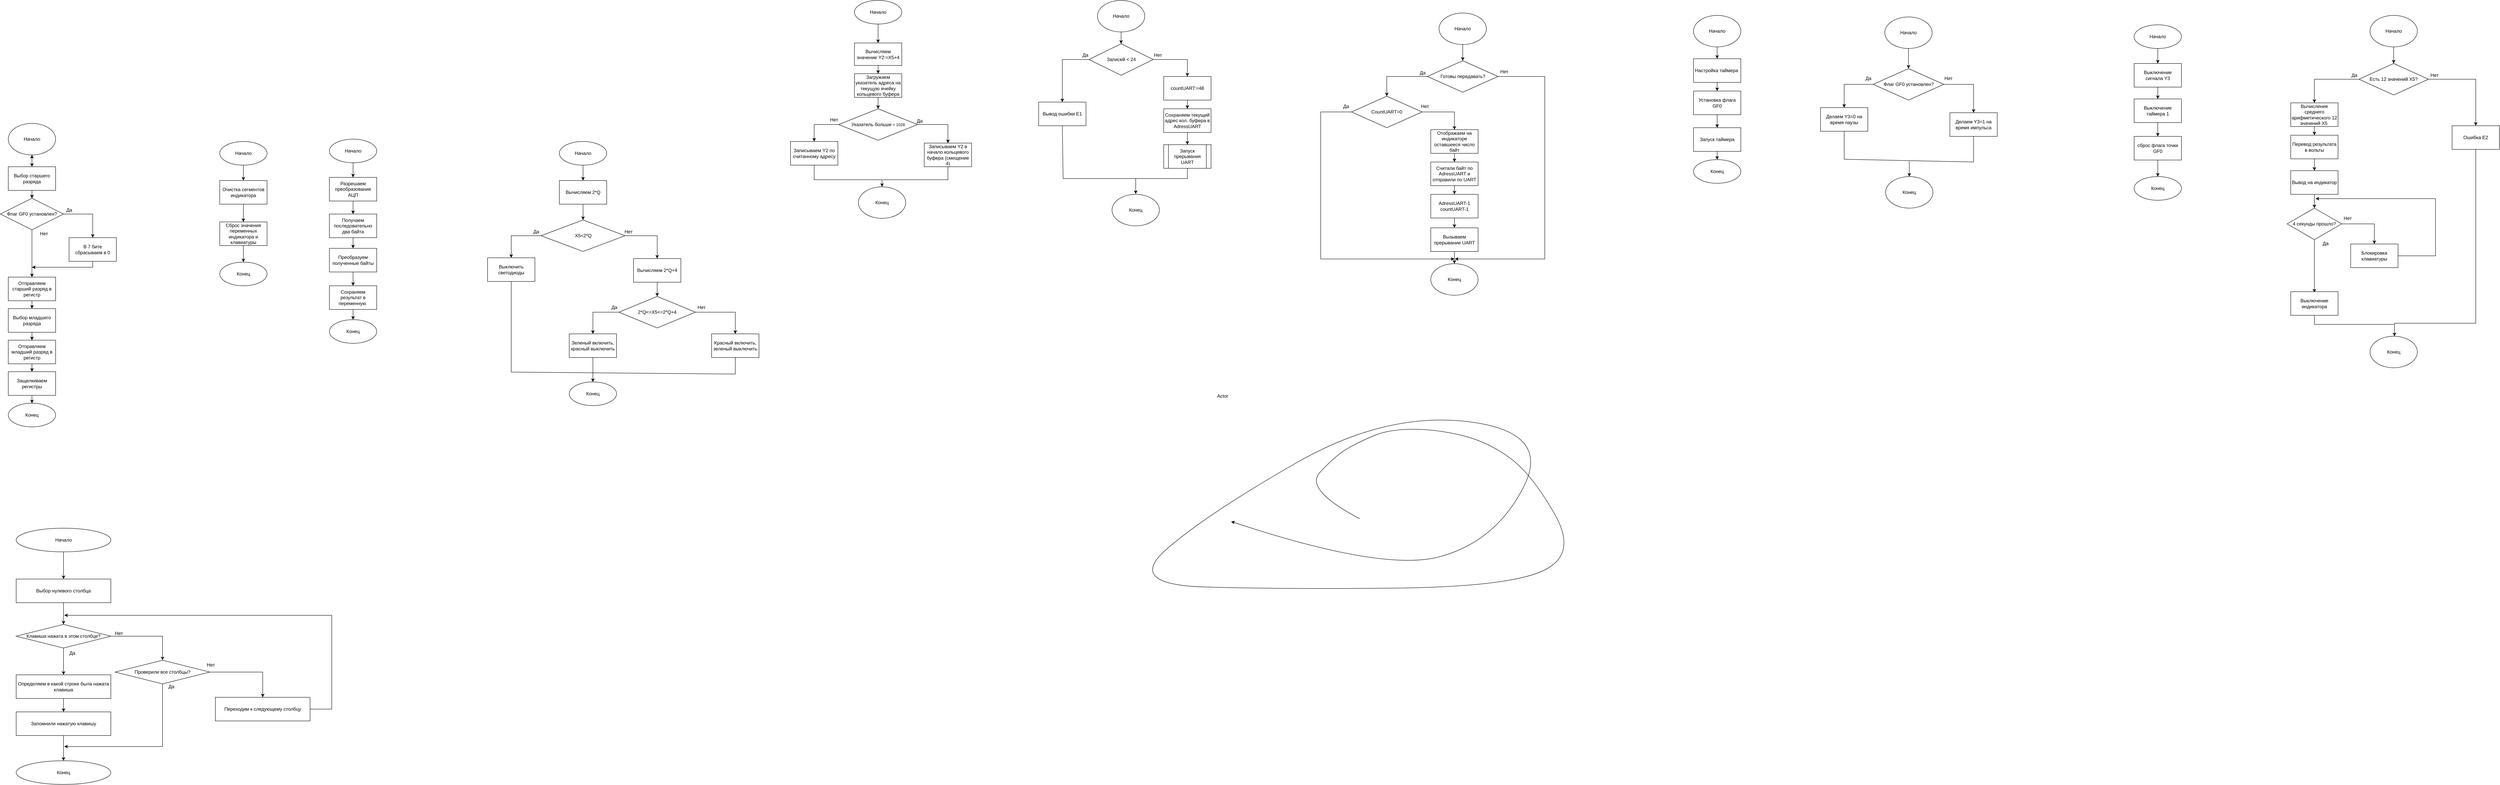 <mxfile version="15.8.8" type="github">
  <diagram id="BDikjY4Nm3Qo6hhndrGj" name="Page-1">
    <mxGraphModel dx="1673" dy="1334" grid="0" gridSize="10" guides="1" tooltips="1" connect="1" arrows="1" fold="1" page="0" pageScale="1" pageWidth="827" pageHeight="1169" math="0" shadow="0">
      <root>
        <mxCell id="0" />
        <mxCell id="1" parent="0" />
        <mxCell id="qXIKSA_yeadGHtbIyEvJ-3" value="" style="edgeStyle=orthogonalEdgeStyle;rounded=0;orthogonalLoop=1;jettySize=auto;html=1;" parent="1" source="qXIKSA_yeadGHtbIyEvJ-1" target="qXIKSA_yeadGHtbIyEvJ-2" edge="1">
          <mxGeometry relative="1" as="geometry" />
        </mxCell>
        <mxCell id="qXIKSA_yeadGHtbIyEvJ-1" value="Начало" style="ellipse;whiteSpace=wrap;html=1;" parent="1" vertex="1">
          <mxGeometry x="260" y="70" width="120" height="80" as="geometry" />
        </mxCell>
        <mxCell id="qXIKSA_yeadGHtbIyEvJ-5" value="" style="edgeStyle=orthogonalEdgeStyle;rounded=0;orthogonalLoop=1;jettySize=auto;html=1;" parent="1" source="qXIKSA_yeadGHtbIyEvJ-2" target="qXIKSA_yeadGHtbIyEvJ-4" edge="1">
          <mxGeometry relative="1" as="geometry" />
        </mxCell>
        <mxCell id="qXIKSA_yeadGHtbIyEvJ-21" value="" style="edgeStyle=orthogonalEdgeStyle;rounded=0;orthogonalLoop=1;jettySize=auto;html=1;" parent="1" source="qXIKSA_yeadGHtbIyEvJ-2" target="qXIKSA_yeadGHtbIyEvJ-1" edge="1">
          <mxGeometry relative="1" as="geometry" />
        </mxCell>
        <mxCell id="qXIKSA_yeadGHtbIyEvJ-2" value="Выбор старшего разряда" style="whiteSpace=wrap;html=1;" parent="1" vertex="1">
          <mxGeometry x="260" y="180" width="120" height="60" as="geometry" />
        </mxCell>
        <mxCell id="qXIKSA_yeadGHtbIyEvJ-7" value="" style="edgeStyle=orthogonalEdgeStyle;rounded=0;orthogonalLoop=1;jettySize=auto;html=1;" parent="1" source="qXIKSA_yeadGHtbIyEvJ-4" target="qXIKSA_yeadGHtbIyEvJ-6" edge="1">
          <mxGeometry relative="1" as="geometry" />
        </mxCell>
        <mxCell id="qXIKSA_yeadGHtbIyEvJ-10" value="" style="edgeStyle=orthogonalEdgeStyle;rounded=0;orthogonalLoop=1;jettySize=auto;html=1;" parent="1" source="qXIKSA_yeadGHtbIyEvJ-4" target="qXIKSA_yeadGHtbIyEvJ-9" edge="1">
          <mxGeometry relative="1" as="geometry" />
        </mxCell>
        <mxCell id="qXIKSA_yeadGHtbIyEvJ-4" value="Флаг GF0 установлен?" style="rhombus;whiteSpace=wrap;html=1;" parent="1" vertex="1">
          <mxGeometry x="240" y="260" width="160" height="80" as="geometry" />
        </mxCell>
        <mxCell id="qXIKSA_yeadGHtbIyEvJ-14" value="" style="edgeStyle=orthogonalEdgeStyle;rounded=0;orthogonalLoop=1;jettySize=auto;html=1;" parent="1" source="qXIKSA_yeadGHtbIyEvJ-6" target="qXIKSA_yeadGHtbIyEvJ-13" edge="1">
          <mxGeometry relative="1" as="geometry" />
        </mxCell>
        <mxCell id="qXIKSA_yeadGHtbIyEvJ-6" value="Отправляем старший разряд в регистр" style="whiteSpace=wrap;html=1;" parent="1" vertex="1">
          <mxGeometry x="260" y="460" width="120" height="60" as="geometry" />
        </mxCell>
        <mxCell id="qXIKSA_yeadGHtbIyEvJ-8" value="Да" style="text;html=1;align=center;verticalAlign=middle;resizable=0;points=[];autosize=1;strokeColor=none;fillColor=none;" parent="1" vertex="1">
          <mxGeometry x="399" y="280" width="30" height="20" as="geometry" />
        </mxCell>
        <mxCell id="qXIKSA_yeadGHtbIyEvJ-9" value="В 7 бите сбрасываем в 0" style="whiteSpace=wrap;html=1;" parent="1" vertex="1">
          <mxGeometry x="414" y="360" width="120" height="60" as="geometry" />
        </mxCell>
        <mxCell id="qXIKSA_yeadGHtbIyEvJ-11" value="Нет" style="text;html=1;align=center;verticalAlign=middle;resizable=0;points=[];autosize=1;strokeColor=none;fillColor=none;" parent="1" vertex="1">
          <mxGeometry x="330" y="340" width="40" height="20" as="geometry" />
        </mxCell>
        <mxCell id="qXIKSA_yeadGHtbIyEvJ-12" value="" style="endArrow=classic;html=1;rounded=0;exitX=0.5;exitY=1;exitDx=0;exitDy=0;" parent="1" source="qXIKSA_yeadGHtbIyEvJ-9" edge="1">
          <mxGeometry width="50" height="50" relative="1" as="geometry">
            <mxPoint x="300" y="570" as="sourcePoint" />
            <mxPoint x="320" y="435" as="targetPoint" />
            <Array as="points">
              <mxPoint x="474" y="435" />
              <mxPoint x="399" y="435" />
            </Array>
          </mxGeometry>
        </mxCell>
        <mxCell id="qXIKSA_yeadGHtbIyEvJ-16" value="" style="edgeStyle=orthogonalEdgeStyle;rounded=0;orthogonalLoop=1;jettySize=auto;html=1;" parent="1" source="qXIKSA_yeadGHtbIyEvJ-13" target="qXIKSA_yeadGHtbIyEvJ-15" edge="1">
          <mxGeometry relative="1" as="geometry" />
        </mxCell>
        <mxCell id="qXIKSA_yeadGHtbIyEvJ-13" value="Выбор младшего разряда" style="whiteSpace=wrap;html=1;" parent="1" vertex="1">
          <mxGeometry x="260" y="540" width="120" height="60" as="geometry" />
        </mxCell>
        <mxCell id="qXIKSA_yeadGHtbIyEvJ-18" value="" style="edgeStyle=orthogonalEdgeStyle;rounded=0;orthogonalLoop=1;jettySize=auto;html=1;" parent="1" source="qXIKSA_yeadGHtbIyEvJ-15" target="qXIKSA_yeadGHtbIyEvJ-17" edge="1">
          <mxGeometry relative="1" as="geometry" />
        </mxCell>
        <mxCell id="qXIKSA_yeadGHtbIyEvJ-15" value="Отправляем младший разряд в регистр" style="whiteSpace=wrap;html=1;" parent="1" vertex="1">
          <mxGeometry x="260" y="620" width="120" height="60" as="geometry" />
        </mxCell>
        <mxCell id="qXIKSA_yeadGHtbIyEvJ-20" value="" style="edgeStyle=orthogonalEdgeStyle;rounded=0;orthogonalLoop=1;jettySize=auto;html=1;" parent="1" source="qXIKSA_yeadGHtbIyEvJ-17" target="qXIKSA_yeadGHtbIyEvJ-19" edge="1">
          <mxGeometry relative="1" as="geometry" />
        </mxCell>
        <mxCell id="qXIKSA_yeadGHtbIyEvJ-17" value="Защелкиваем регистры" style="whiteSpace=wrap;html=1;" parent="1" vertex="1">
          <mxGeometry x="260" y="700" width="120" height="60" as="geometry" />
        </mxCell>
        <mxCell id="qXIKSA_yeadGHtbIyEvJ-19" value="Конец" style="ellipse;whiteSpace=wrap;html=1;" parent="1" vertex="1">
          <mxGeometry x="260" y="780" width="120" height="60" as="geometry" />
        </mxCell>
        <mxCell id="qXIKSA_yeadGHtbIyEvJ-22" value="Начало" style="ellipse;whiteSpace=wrap;html=1;" parent="1" vertex="1">
          <mxGeometry x="796" y="116" width="120" height="60" as="geometry" />
        </mxCell>
        <mxCell id="qXIKSA_yeadGHtbIyEvJ-26" value="" style="edgeStyle=orthogonalEdgeStyle;rounded=0;orthogonalLoop=1;jettySize=auto;html=1;exitX=0.5;exitY=1;exitDx=0;exitDy=0;" parent="1" source="qXIKSA_yeadGHtbIyEvJ-22" target="qXIKSA_yeadGHtbIyEvJ-25" edge="1">
          <mxGeometry relative="1" as="geometry">
            <mxPoint x="856" y="271" as="sourcePoint" />
          </mxGeometry>
        </mxCell>
        <mxCell id="qXIKSA_yeadGHtbIyEvJ-28" value="" style="edgeStyle=orthogonalEdgeStyle;rounded=0;orthogonalLoop=1;jettySize=auto;html=1;" parent="1" source="qXIKSA_yeadGHtbIyEvJ-25" target="qXIKSA_yeadGHtbIyEvJ-27" edge="1">
          <mxGeometry relative="1" as="geometry" />
        </mxCell>
        <mxCell id="qXIKSA_yeadGHtbIyEvJ-25" value="Очистка сегментов индикатора" style="whiteSpace=wrap;html=1;" parent="1" vertex="1">
          <mxGeometry x="796" y="215" width="120" height="60" as="geometry" />
        </mxCell>
        <mxCell id="qXIKSA_yeadGHtbIyEvJ-30" value="" style="edgeStyle=orthogonalEdgeStyle;rounded=0;orthogonalLoop=1;jettySize=auto;html=1;" parent="1" source="qXIKSA_yeadGHtbIyEvJ-27" target="qXIKSA_yeadGHtbIyEvJ-29" edge="1">
          <mxGeometry relative="1" as="geometry" />
        </mxCell>
        <mxCell id="qXIKSA_yeadGHtbIyEvJ-27" value="Сброс значения переменных индикатора и клавиатуры" style="whiteSpace=wrap;html=1;" parent="1" vertex="1">
          <mxGeometry x="796" y="320" width="120" height="60" as="geometry" />
        </mxCell>
        <mxCell id="qXIKSA_yeadGHtbIyEvJ-29" value="Конец" style="ellipse;whiteSpace=wrap;html=1;" parent="1" vertex="1">
          <mxGeometry x="796" y="422" width="120" height="60" as="geometry" />
        </mxCell>
        <mxCell id="qXIKSA_yeadGHtbIyEvJ-34" value="" style="edgeStyle=orthogonalEdgeStyle;rounded=0;orthogonalLoop=1;jettySize=auto;html=1;" parent="1" source="qXIKSA_yeadGHtbIyEvJ-31" target="qXIKSA_yeadGHtbIyEvJ-33" edge="1">
          <mxGeometry relative="1" as="geometry" />
        </mxCell>
        <mxCell id="qXIKSA_yeadGHtbIyEvJ-31" value="Начало" style="ellipse;whiteSpace=wrap;html=1;" parent="1" vertex="1">
          <mxGeometry x="1074" y="110" width="120" height="60" as="geometry" />
        </mxCell>
        <mxCell id="4LYopf4Jh6BoX8T5tIT_-29" value="" style="edgeStyle=orthogonalEdgeStyle;rounded=0;orthogonalLoop=1;jettySize=auto;html=1;" edge="1" parent="1" source="qXIKSA_yeadGHtbIyEvJ-33" target="4LYopf4Jh6BoX8T5tIT_-28">
          <mxGeometry relative="1" as="geometry" />
        </mxCell>
        <mxCell id="qXIKSA_yeadGHtbIyEvJ-33" value="Разрешаем преобразование АЦП" style="whiteSpace=wrap;html=1;" parent="1" vertex="1">
          <mxGeometry x="1074" y="207" width="120" height="60" as="geometry" />
        </mxCell>
        <mxCell id="qXIKSA_yeadGHtbIyEvJ-39" value="" style="edgeStyle=orthogonalEdgeStyle;rounded=0;orthogonalLoop=1;jettySize=auto;html=1;" parent="1" source="qXIKSA_yeadGHtbIyEvJ-36" target="qXIKSA_yeadGHtbIyEvJ-38" edge="1">
          <mxGeometry relative="1" as="geometry" />
        </mxCell>
        <mxCell id="qXIKSA_yeadGHtbIyEvJ-36" value="Преобразуем полученные байты" style="whiteSpace=wrap;html=1;" parent="1" vertex="1">
          <mxGeometry x="1074" y="387" width="120" height="60" as="geometry" />
        </mxCell>
        <mxCell id="qXIKSA_yeadGHtbIyEvJ-41" value="" style="edgeStyle=orthogonalEdgeStyle;rounded=0;orthogonalLoop=1;jettySize=auto;html=1;" parent="1" source="qXIKSA_yeadGHtbIyEvJ-38" target="qXIKSA_yeadGHtbIyEvJ-40" edge="1">
          <mxGeometry relative="1" as="geometry" />
        </mxCell>
        <mxCell id="qXIKSA_yeadGHtbIyEvJ-38" value="Сохраняем результат в переменную&amp;nbsp;" style="whiteSpace=wrap;html=1;" parent="1" vertex="1">
          <mxGeometry x="1074" y="482" width="120" height="60" as="geometry" />
        </mxCell>
        <mxCell id="qXIKSA_yeadGHtbIyEvJ-40" value="Конец" style="ellipse;whiteSpace=wrap;html=1;" parent="1" vertex="1">
          <mxGeometry x="1074" y="568" width="120" height="60" as="geometry" />
        </mxCell>
        <mxCell id="qXIKSA_yeadGHtbIyEvJ-44" value="" style="edgeStyle=orthogonalEdgeStyle;rounded=0;orthogonalLoop=1;jettySize=auto;html=1;" parent="1" source="qXIKSA_yeadGHtbIyEvJ-42" target="qXIKSA_yeadGHtbIyEvJ-43" edge="1">
          <mxGeometry relative="1" as="geometry" />
        </mxCell>
        <mxCell id="qXIKSA_yeadGHtbIyEvJ-42" value="Начало" style="ellipse;whiteSpace=wrap;html=1;" parent="1" vertex="1">
          <mxGeometry x="1657" y="116" width="120" height="60" as="geometry" />
        </mxCell>
        <mxCell id="4XCkngfyVFlSUgKzwHnH-2" value="" style="edgeStyle=orthogonalEdgeStyle;rounded=0;orthogonalLoop=1;jettySize=auto;html=1;" parent="1" source="qXIKSA_yeadGHtbIyEvJ-43" target="4XCkngfyVFlSUgKzwHnH-1" edge="1">
          <mxGeometry relative="1" as="geometry" />
        </mxCell>
        <mxCell id="qXIKSA_yeadGHtbIyEvJ-43" value="Вычисляем 2*Q" style="whiteSpace=wrap;html=1;" parent="1" vertex="1">
          <mxGeometry x="1657" y="215" width="120" height="60" as="geometry" />
        </mxCell>
        <mxCell id="4XCkngfyVFlSUgKzwHnH-4" value="" style="edgeStyle=orthogonalEdgeStyle;rounded=0;orthogonalLoop=1;jettySize=auto;html=1;" parent="1" source="4XCkngfyVFlSUgKzwHnH-1" target="4XCkngfyVFlSUgKzwHnH-3" edge="1">
          <mxGeometry relative="1" as="geometry" />
        </mxCell>
        <mxCell id="4XCkngfyVFlSUgKzwHnH-7" value="" style="edgeStyle=orthogonalEdgeStyle;rounded=0;orthogonalLoop=1;jettySize=auto;html=1;" parent="1" source="4XCkngfyVFlSUgKzwHnH-1" target="4XCkngfyVFlSUgKzwHnH-6" edge="1">
          <mxGeometry relative="1" as="geometry" />
        </mxCell>
        <mxCell id="4XCkngfyVFlSUgKzwHnH-1" value="&lt;span&gt;X5&amp;lt;2*Q&lt;/span&gt;" style="rhombus;whiteSpace=wrap;html=1;" parent="1" vertex="1">
          <mxGeometry x="1610.5" y="315" width="213" height="80" as="geometry" />
        </mxCell>
        <mxCell id="4XCkngfyVFlSUgKzwHnH-3" value="Выключить светодиоды" style="whiteSpace=wrap;html=1;" parent="1" vertex="1">
          <mxGeometry x="1475" y="411" width="120" height="60" as="geometry" />
        </mxCell>
        <mxCell id="4XCkngfyVFlSUgKzwHnH-5" value="Да" style="text;html=1;align=center;verticalAlign=middle;resizable=0;points=[];autosize=1;strokeColor=none;fillColor=none;" parent="1" vertex="1">
          <mxGeometry x="1585.5" y="336" width="25" height="18" as="geometry" />
        </mxCell>
        <mxCell id="4XCkngfyVFlSUgKzwHnH-10" value="" style="edgeStyle=orthogonalEdgeStyle;rounded=0;orthogonalLoop=1;jettySize=auto;html=1;" parent="1" source="4XCkngfyVFlSUgKzwHnH-6" target="4XCkngfyVFlSUgKzwHnH-9" edge="1">
          <mxGeometry relative="1" as="geometry" />
        </mxCell>
        <mxCell id="4XCkngfyVFlSUgKzwHnH-6" value="Вычисляем 2*Q+4" style="whiteSpace=wrap;html=1;" parent="1" vertex="1">
          <mxGeometry x="1845" y="413" width="120" height="60" as="geometry" />
        </mxCell>
        <mxCell id="4XCkngfyVFlSUgKzwHnH-8" value="Нет" style="text;html=1;align=center;verticalAlign=middle;resizable=0;points=[];autosize=1;strokeColor=none;fillColor=none;" parent="1" vertex="1">
          <mxGeometry x="1817" y="336" width="30" height="18" as="geometry" />
        </mxCell>
        <mxCell id="4XCkngfyVFlSUgKzwHnH-19" value="" style="edgeStyle=orthogonalEdgeStyle;rounded=0;orthogonalLoop=1;jettySize=auto;html=1;" parent="1" source="4XCkngfyVFlSUgKzwHnH-9" target="4XCkngfyVFlSUgKzwHnH-18" edge="1">
          <mxGeometry relative="1" as="geometry" />
        </mxCell>
        <mxCell id="4XCkngfyVFlSUgKzwHnH-22" value="" style="edgeStyle=orthogonalEdgeStyle;rounded=0;orthogonalLoop=1;jettySize=auto;html=1;" parent="1" source="4XCkngfyVFlSUgKzwHnH-9" target="4XCkngfyVFlSUgKzwHnH-21" edge="1">
          <mxGeometry relative="1" as="geometry" />
        </mxCell>
        <mxCell id="4XCkngfyVFlSUgKzwHnH-9" value="2*Q&amp;lt;=X5&amp;lt;=2*Q+4" style="rhombus;whiteSpace=wrap;html=1;" parent="1" vertex="1">
          <mxGeometry x="1808" y="509" width="194" height="80" as="geometry" />
        </mxCell>
        <mxCell id="4XCkngfyVFlSUgKzwHnH-25" value="" style="edgeStyle=orthogonalEdgeStyle;rounded=0;orthogonalLoop=1;jettySize=auto;html=1;" parent="1" source="4XCkngfyVFlSUgKzwHnH-18" target="4XCkngfyVFlSUgKzwHnH-24" edge="1">
          <mxGeometry relative="1" as="geometry" />
        </mxCell>
        <mxCell id="4XCkngfyVFlSUgKzwHnH-18" value="Зеленый включить, красный выключить" style="whiteSpace=wrap;html=1;" parent="1" vertex="1">
          <mxGeometry x="1682" y="604" width="120" height="60" as="geometry" />
        </mxCell>
        <mxCell id="4XCkngfyVFlSUgKzwHnH-20" value="Да" style="text;html=1;align=center;verticalAlign=middle;resizable=0;points=[];autosize=1;strokeColor=none;fillColor=none;" parent="1" vertex="1">
          <mxGeometry x="1783" y="528" width="25" height="18" as="geometry" />
        </mxCell>
        <mxCell id="4XCkngfyVFlSUgKzwHnH-21" value="Красный включить, зеленый выключить" style="whiteSpace=wrap;html=1;" parent="1" vertex="1">
          <mxGeometry x="2043" y="604" width="120" height="60" as="geometry" />
        </mxCell>
        <mxCell id="4XCkngfyVFlSUgKzwHnH-23" value="Нет" style="text;html=1;align=center;verticalAlign=middle;resizable=0;points=[];autosize=1;strokeColor=none;fillColor=none;" parent="1" vertex="1">
          <mxGeometry x="2002" y="528" width="30" height="18" as="geometry" />
        </mxCell>
        <mxCell id="4XCkngfyVFlSUgKzwHnH-24" value="Конец" style="ellipse;whiteSpace=wrap;html=1;" parent="1" vertex="1">
          <mxGeometry x="1682" y="726" width="120" height="60" as="geometry" />
        </mxCell>
        <mxCell id="4XCkngfyVFlSUgKzwHnH-30" value="" style="edgeStyle=orthogonalEdgeStyle;rounded=0;orthogonalLoop=1;jettySize=auto;html=1;" parent="1" source="4XCkngfyVFlSUgKzwHnH-28" target="4XCkngfyVFlSUgKzwHnH-29" edge="1">
          <mxGeometry relative="1" as="geometry" />
        </mxCell>
        <mxCell id="4XCkngfyVFlSUgKzwHnH-28" value="Начало" style="ellipse;whiteSpace=wrap;html=1;" parent="1" vertex="1">
          <mxGeometry x="2405" y="-242" width="120" height="60" as="geometry" />
        </mxCell>
        <mxCell id="4XCkngfyVFlSUgKzwHnH-32" value="" style="edgeStyle=orthogonalEdgeStyle;rounded=0;orthogonalLoop=1;jettySize=auto;html=1;" parent="1" source="4XCkngfyVFlSUgKzwHnH-29" target="4XCkngfyVFlSUgKzwHnH-31" edge="1">
          <mxGeometry relative="1" as="geometry" />
        </mxCell>
        <mxCell id="4XCkngfyVFlSUgKzwHnH-29" value="Вычисляем значение Y2:=X5+4" style="whiteSpace=wrap;html=1;" parent="1" vertex="1">
          <mxGeometry x="2405" y="-134" width="120" height="57" as="geometry" />
        </mxCell>
        <mxCell id="4XCkngfyVFlSUgKzwHnH-34" value="" style="edgeStyle=orthogonalEdgeStyle;rounded=0;orthogonalLoop=1;jettySize=auto;html=1;" parent="1" source="4XCkngfyVFlSUgKzwHnH-31" target="4XCkngfyVFlSUgKzwHnH-33" edge="1">
          <mxGeometry relative="1" as="geometry" />
        </mxCell>
        <mxCell id="4XCkngfyVFlSUgKzwHnH-31" value="Загружаем указатель адреса на текущую ячейку кольцевого буфера" style="whiteSpace=wrap;html=1;" parent="1" vertex="1">
          <mxGeometry x="2405" y="-56" width="120" height="60" as="geometry" />
        </mxCell>
        <mxCell id="4XCkngfyVFlSUgKzwHnH-36" value="" style="edgeStyle=orthogonalEdgeStyle;rounded=0;orthogonalLoop=1;jettySize=auto;html=1;" parent="1" source="4XCkngfyVFlSUgKzwHnH-33" target="4XCkngfyVFlSUgKzwHnH-35" edge="1">
          <mxGeometry relative="1" as="geometry" />
        </mxCell>
        <mxCell id="4XCkngfyVFlSUgKzwHnH-39" value="" style="edgeStyle=orthogonalEdgeStyle;rounded=0;orthogonalLoop=1;jettySize=auto;html=1;" parent="1" source="4XCkngfyVFlSUgKzwHnH-33" target="4XCkngfyVFlSUgKzwHnH-38" edge="1">
          <mxGeometry relative="1" as="geometry" />
        </mxCell>
        <mxCell id="4XCkngfyVFlSUgKzwHnH-33" value="Указатель больше&lt;span style=&quot;font-size: 10px&quot;&gt;&amp;nbsp;&amp;gt; 1028&lt;/span&gt;" style="rhombus;whiteSpace=wrap;html=1;" parent="1" vertex="1">
          <mxGeometry x="2365" y="33" width="200" height="80" as="geometry" />
        </mxCell>
        <mxCell id="4XCkngfyVFlSUgKzwHnH-35" value="Записываем Y2 в начало кольцевого буфера (смещение 4)" style="whiteSpace=wrap;html=1;" parent="1" vertex="1">
          <mxGeometry x="2582" y="120" width="120" height="60" as="geometry" />
        </mxCell>
        <mxCell id="4XCkngfyVFlSUgKzwHnH-37" value="Да" style="text;html=1;align=center;verticalAlign=middle;resizable=0;points=[];autosize=1;strokeColor=none;fillColor=none;" parent="1" vertex="1">
          <mxGeometry x="2557" y="55" width="25" height="18" as="geometry" />
        </mxCell>
        <mxCell id="4XCkngfyVFlSUgKzwHnH-42" style="edgeStyle=orthogonalEdgeStyle;rounded=0;orthogonalLoop=1;jettySize=auto;html=1;entryX=0.5;entryY=0;entryDx=0;entryDy=0;" parent="1" source="4XCkngfyVFlSUgKzwHnH-38" target="4XCkngfyVFlSUgKzwHnH-41" edge="1">
          <mxGeometry relative="1" as="geometry">
            <mxPoint x="2303" y="226" as="targetPoint" />
            <Array as="points">
              <mxPoint x="2303" y="213" />
              <mxPoint x="2475" y="213" />
            </Array>
          </mxGeometry>
        </mxCell>
        <mxCell id="4XCkngfyVFlSUgKzwHnH-38" value="Записываем Y2 по считанному адресу" style="whiteSpace=wrap;html=1;" parent="1" vertex="1">
          <mxGeometry x="2243" y="116" width="120" height="60" as="geometry" />
        </mxCell>
        <mxCell id="4XCkngfyVFlSUgKzwHnH-40" value="Нет" style="text;html=1;align=center;verticalAlign=middle;resizable=0;points=[];autosize=1;strokeColor=none;fillColor=none;" parent="1" vertex="1">
          <mxGeometry x="2338" y="52" width="30" height="18" as="geometry" />
        </mxCell>
        <mxCell id="4XCkngfyVFlSUgKzwHnH-41" value="Конец" style="ellipse;whiteSpace=wrap;html=1;" parent="1" vertex="1">
          <mxGeometry x="2415" y="231" width="120" height="80" as="geometry" />
        </mxCell>
        <mxCell id="4XCkngfyVFlSUgKzwHnH-44" value="" style="endArrow=none;html=1;rounded=0;entryX=0.5;entryY=1;entryDx=0;entryDy=0;" parent="1" target="4XCkngfyVFlSUgKzwHnH-35" edge="1">
          <mxGeometry width="50" height="50" relative="1" as="geometry">
            <mxPoint x="2477" y="213" as="sourcePoint" />
            <mxPoint x="2676" y="211" as="targetPoint" />
            <Array as="points">
              <mxPoint x="2642" y="213" />
            </Array>
          </mxGeometry>
        </mxCell>
        <mxCell id="4XCkngfyVFlSUgKzwHnH-49" value="" style="edgeStyle=orthogonalEdgeStyle;rounded=0;orthogonalLoop=1;jettySize=auto;html=1;" parent="1" source="4XCkngfyVFlSUgKzwHnH-45" target="4XCkngfyVFlSUgKzwHnH-48" edge="1">
          <mxGeometry relative="1" as="geometry" />
        </mxCell>
        <mxCell id="4XCkngfyVFlSUgKzwHnH-45" value="Начало" style="ellipse;whiteSpace=wrap;html=1;" parent="1" vertex="1">
          <mxGeometry x="3021" y="-242" width="120" height="80" as="geometry" />
        </mxCell>
        <mxCell id="4XCkngfyVFlSUgKzwHnH-51" value="" style="edgeStyle=orthogonalEdgeStyle;rounded=0;orthogonalLoop=1;jettySize=auto;html=1;" parent="1" source="4XCkngfyVFlSUgKzwHnH-48" target="4XCkngfyVFlSUgKzwHnH-50" edge="1">
          <mxGeometry relative="1" as="geometry" />
        </mxCell>
        <mxCell id="4XCkngfyVFlSUgKzwHnH-59" value="" style="edgeStyle=orthogonalEdgeStyle;rounded=0;orthogonalLoop=1;jettySize=auto;html=1;" parent="1" source="4XCkngfyVFlSUgKzwHnH-48" target="4XCkngfyVFlSUgKzwHnH-58" edge="1">
          <mxGeometry relative="1" as="geometry" />
        </mxCell>
        <mxCell id="4XCkngfyVFlSUgKzwHnH-48" value="Записей &amp;lt; 24" style="rhombus;whiteSpace=wrap;html=1;" parent="1" vertex="1">
          <mxGeometry x="2999.5" y="-132" width="163" height="80" as="geometry" />
        </mxCell>
        <mxCell id="4XCkngfyVFlSUgKzwHnH-50" value="Вывод ошибки Е1" style="whiteSpace=wrap;html=1;" parent="1" vertex="1">
          <mxGeometry x="2872" y="16" width="120" height="60" as="geometry" />
        </mxCell>
        <mxCell id="4XCkngfyVFlSUgKzwHnH-52" value="Да" style="text;html=1;align=center;verticalAlign=middle;resizable=0;points=[];autosize=1;strokeColor=none;fillColor=none;" parent="1" vertex="1">
          <mxGeometry x="2977" y="-112" width="25" height="18" as="geometry" />
        </mxCell>
        <mxCell id="4XCkngfyVFlSUgKzwHnH-70" style="edgeStyle=orthogonalEdgeStyle;rounded=0;orthogonalLoop=1;jettySize=auto;html=1;entryX=0.5;entryY=0;entryDx=0;entryDy=0;" parent="1" source="4XCkngfyVFlSUgKzwHnH-53" target="4XCkngfyVFlSUgKzwHnH-65" edge="1">
          <mxGeometry relative="1" as="geometry" />
        </mxCell>
        <mxCell id="4XCkngfyVFlSUgKzwHnH-53" value="Сохраняем текущий адрес кол. буфера в AdressUART" style="whiteSpace=wrap;html=1;" parent="1" vertex="1">
          <mxGeometry x="3189" y="33" width="120" height="60" as="geometry" />
        </mxCell>
        <mxCell id="4XCkngfyVFlSUgKzwHnH-55" value="Нет" style="text;html=1;align=center;verticalAlign=middle;resizable=0;points=[];autosize=1;strokeColor=none;fillColor=none;" parent="1" vertex="1">
          <mxGeometry x="3159" y="-112" width="30" height="18" as="geometry" />
        </mxCell>
        <mxCell id="4XCkngfyVFlSUgKzwHnH-62" style="edgeStyle=orthogonalEdgeStyle;rounded=0;orthogonalLoop=1;jettySize=auto;html=1;exitX=0.5;exitY=1;exitDx=0;exitDy=0;" parent="1" source="4XCkngfyVFlSUgKzwHnH-65" edge="1">
          <mxGeometry relative="1" as="geometry">
            <mxPoint x="3118" y="249" as="targetPoint" />
            <mxPoint x="3249" y="185" as="sourcePoint" />
            <Array as="points">
              <mxPoint x="3249" y="210" />
              <mxPoint x="3118" y="210" />
            </Array>
          </mxGeometry>
        </mxCell>
        <mxCell id="4XCkngfyVFlSUgKzwHnH-60" style="edgeStyle=orthogonalEdgeStyle;rounded=0;orthogonalLoop=1;jettySize=auto;html=1;entryX=0.5;entryY=0;entryDx=0;entryDy=0;" parent="1" source="4XCkngfyVFlSUgKzwHnH-58" target="4XCkngfyVFlSUgKzwHnH-53" edge="1">
          <mxGeometry relative="1" as="geometry" />
        </mxCell>
        <mxCell id="4XCkngfyVFlSUgKzwHnH-58" value="countUART:=48" style="whiteSpace=wrap;html=1;" parent="1" vertex="1">
          <mxGeometry x="3189" y="-49" width="120" height="60" as="geometry" />
        </mxCell>
        <mxCell id="4XCkngfyVFlSUgKzwHnH-63" value="" style="endArrow=none;html=1;rounded=0;entryX=0.5;entryY=1;entryDx=0;entryDy=0;" parent="1" target="4XCkngfyVFlSUgKzwHnH-50" edge="1">
          <mxGeometry width="50" height="50" relative="1" as="geometry">
            <mxPoint x="3118" y="210" as="sourcePoint" />
            <mxPoint x="2934" y="35" as="targetPoint" />
            <Array as="points">
              <mxPoint x="2934" y="210" />
            </Array>
          </mxGeometry>
        </mxCell>
        <mxCell id="4XCkngfyVFlSUgKzwHnH-64" value="Конец" style="ellipse;whiteSpace=wrap;html=1;" parent="1" vertex="1">
          <mxGeometry x="3058" y="250" width="120" height="80" as="geometry" />
        </mxCell>
        <mxCell id="4XCkngfyVFlSUgKzwHnH-65" value="Запуск прерывания UART" style="shape=process;whiteSpace=wrap;html=1;backgroundOutline=1;" parent="1" vertex="1">
          <mxGeometry x="3189" y="124" width="120" height="60" as="geometry" />
        </mxCell>
        <mxCell id="4XCkngfyVFlSUgKzwHnH-73" style="edgeStyle=orthogonalEdgeStyle;rounded=0;orthogonalLoop=1;jettySize=auto;html=1;" parent="1" source="4XCkngfyVFlSUgKzwHnH-71" target="4XCkngfyVFlSUgKzwHnH-72" edge="1">
          <mxGeometry relative="1" as="geometry" />
        </mxCell>
        <mxCell id="4XCkngfyVFlSUgKzwHnH-71" value="Начало" style="ellipse;whiteSpace=wrap;html=1;" parent="1" vertex="1">
          <mxGeometry x="3887" y="-210" width="120" height="80" as="geometry" />
        </mxCell>
        <mxCell id="4XCkngfyVFlSUgKzwHnH-78" value="" style="edgeStyle=orthogonalEdgeStyle;rounded=0;orthogonalLoop=1;jettySize=auto;html=1;" parent="1" source="4XCkngfyVFlSUgKzwHnH-72" target="4XCkngfyVFlSUgKzwHnH-77" edge="1">
          <mxGeometry relative="1" as="geometry" />
        </mxCell>
        <mxCell id="4XCkngfyVFlSUgKzwHnH-100" style="edgeStyle=orthogonalEdgeStyle;rounded=0;orthogonalLoop=1;jettySize=auto;html=1;" parent="1" source="4XCkngfyVFlSUgKzwHnH-72" edge="1">
          <mxGeometry relative="1" as="geometry">
            <mxPoint x="3927" y="414" as="targetPoint" />
            <Array as="points">
              <mxPoint x="4155" y="-49" />
              <mxPoint x="4155" y="414" />
            </Array>
          </mxGeometry>
        </mxCell>
        <mxCell id="4XCkngfyVFlSUgKzwHnH-72" value="Готовы передавать?" style="rhombus;whiteSpace=wrap;html=1;" parent="1" vertex="1">
          <mxGeometry x="3857.5" y="-89" width="179" height="80" as="geometry" />
        </mxCell>
        <mxCell id="4XCkngfyVFlSUgKzwHnH-87" style="edgeStyle=orthogonalEdgeStyle;rounded=0;orthogonalLoop=1;jettySize=auto;html=1;" parent="1" source="4XCkngfyVFlSUgKzwHnH-77" edge="1">
          <mxGeometry relative="1" as="geometry">
            <mxPoint x="3926" y="414" as="targetPoint" />
            <Array as="points">
              <mxPoint x="3587" y="41" />
            </Array>
          </mxGeometry>
        </mxCell>
        <mxCell id="4XCkngfyVFlSUgKzwHnH-91" value="" style="edgeStyle=orthogonalEdgeStyle;rounded=0;orthogonalLoop=1;jettySize=auto;html=1;" parent="1" source="4XCkngfyVFlSUgKzwHnH-77" target="4XCkngfyVFlSUgKzwHnH-90" edge="1">
          <mxGeometry relative="1" as="geometry" />
        </mxCell>
        <mxCell id="4XCkngfyVFlSUgKzwHnH-77" value="CountUART=0" style="rhombus;whiteSpace=wrap;html=1;" parent="1" vertex="1">
          <mxGeometry x="3665" y="1" width="179" height="80" as="geometry" />
        </mxCell>
        <mxCell id="4XCkngfyVFlSUgKzwHnH-79" value="Да" style="text;html=1;align=center;verticalAlign=middle;resizable=0;points=[];autosize=1;strokeColor=none;fillColor=none;" parent="1" vertex="1">
          <mxGeometry x="3832.5" y="-67" width="25" height="18" as="geometry" />
        </mxCell>
        <mxCell id="4XCkngfyVFlSUgKzwHnH-88" value="Да" style="text;html=1;align=center;verticalAlign=middle;resizable=0;points=[];autosize=1;strokeColor=none;fillColor=none;" parent="1" vertex="1">
          <mxGeometry x="3638" y="18" width="25" height="18" as="geometry" />
        </mxCell>
        <mxCell id="4XCkngfyVFlSUgKzwHnH-89" value="Нет" style="text;html=1;align=center;verticalAlign=middle;resizable=0;points=[];autosize=1;strokeColor=none;fillColor=none;" parent="1" vertex="1">
          <mxGeometry x="3836" y="18" width="30" height="18" as="geometry" />
        </mxCell>
        <mxCell id="4XCkngfyVFlSUgKzwHnH-93" value="" style="edgeStyle=orthogonalEdgeStyle;rounded=0;orthogonalLoop=1;jettySize=auto;html=1;" parent="1" source="4XCkngfyVFlSUgKzwHnH-90" target="4XCkngfyVFlSUgKzwHnH-92" edge="1">
          <mxGeometry relative="1" as="geometry" />
        </mxCell>
        <mxCell id="4XCkngfyVFlSUgKzwHnH-90" value="Отображаем на индикаторе оставшееся число байт" style="whiteSpace=wrap;html=1;" parent="1" vertex="1">
          <mxGeometry x="3866" y="86" width="120" height="60" as="geometry" />
        </mxCell>
        <mxCell id="4XCkngfyVFlSUgKzwHnH-95" value="" style="edgeStyle=orthogonalEdgeStyle;rounded=0;orthogonalLoop=1;jettySize=auto;html=1;" parent="1" source="4XCkngfyVFlSUgKzwHnH-92" target="4XCkngfyVFlSUgKzwHnH-94" edge="1">
          <mxGeometry relative="1" as="geometry" />
        </mxCell>
        <mxCell id="4XCkngfyVFlSUgKzwHnH-92" value="Считали байт по AdressUART и отправили по UART" style="whiteSpace=wrap;html=1;" parent="1" vertex="1">
          <mxGeometry x="3866" y="168" width="120" height="60" as="geometry" />
        </mxCell>
        <mxCell id="4XCkngfyVFlSUgKzwHnH-97" value="" style="edgeStyle=orthogonalEdgeStyle;rounded=0;orthogonalLoop=1;jettySize=auto;html=1;" parent="1" source="4XCkngfyVFlSUgKzwHnH-94" target="4XCkngfyVFlSUgKzwHnH-96" edge="1">
          <mxGeometry relative="1" as="geometry" />
        </mxCell>
        <mxCell id="4XCkngfyVFlSUgKzwHnH-94" value="AdressUART-1&lt;br&gt;countUART-1" style="whiteSpace=wrap;html=1;" parent="1" vertex="1">
          <mxGeometry x="3866" y="250" width="120" height="60" as="geometry" />
        </mxCell>
        <mxCell id="4XCkngfyVFlSUgKzwHnH-99" style="edgeStyle=orthogonalEdgeStyle;rounded=0;orthogonalLoop=1;jettySize=auto;html=1;entryX=0.5;entryY=0;entryDx=0;entryDy=0;" parent="1" source="4XCkngfyVFlSUgKzwHnH-96" target="4XCkngfyVFlSUgKzwHnH-98" edge="1">
          <mxGeometry relative="1" as="geometry" />
        </mxCell>
        <mxCell id="4XCkngfyVFlSUgKzwHnH-96" value="Вызываем прерывание UART" style="whiteSpace=wrap;html=1;" parent="1" vertex="1">
          <mxGeometry x="3866" y="335" width="120" height="60" as="geometry" />
        </mxCell>
        <mxCell id="4XCkngfyVFlSUgKzwHnH-98" value="Конец" style="ellipse;whiteSpace=wrap;html=1;" parent="1" vertex="1">
          <mxGeometry x="3866" y="426" width="120" height="80" as="geometry" />
        </mxCell>
        <mxCell id="4XCkngfyVFlSUgKzwHnH-101" value="Нет" style="text;html=1;align=center;verticalAlign=middle;resizable=0;points=[];autosize=1;strokeColor=none;fillColor=none;" parent="1" vertex="1">
          <mxGeometry x="4036.5" y="-70" width="30" height="18" as="geometry" />
        </mxCell>
        <mxCell id="4XCkngfyVFlSUgKzwHnH-106" value="" style="edgeStyle=orthogonalEdgeStyle;rounded=0;orthogonalLoop=1;jettySize=auto;html=1;" parent="1" source="4XCkngfyVFlSUgKzwHnH-103" target="4XCkngfyVFlSUgKzwHnH-105" edge="1">
          <mxGeometry relative="1" as="geometry" />
        </mxCell>
        <mxCell id="4XCkngfyVFlSUgKzwHnH-103" value="Начало" style="ellipse;whiteSpace=wrap;html=1;" parent="1" vertex="1">
          <mxGeometry x="4532" y="-204" width="120" height="80" as="geometry" />
        </mxCell>
        <mxCell id="4XCkngfyVFlSUgKzwHnH-108" value="" style="edgeStyle=orthogonalEdgeStyle;rounded=0;orthogonalLoop=1;jettySize=auto;html=1;" parent="1" source="4XCkngfyVFlSUgKzwHnH-105" target="4XCkngfyVFlSUgKzwHnH-107" edge="1">
          <mxGeometry relative="1" as="geometry" />
        </mxCell>
        <mxCell id="4XCkngfyVFlSUgKzwHnH-105" value="Настройка таймера&amp;nbsp;" style="whiteSpace=wrap;html=1;" parent="1" vertex="1">
          <mxGeometry x="4532" y="-94" width="120" height="60" as="geometry" />
        </mxCell>
        <mxCell id="4XCkngfyVFlSUgKzwHnH-112" value="" style="edgeStyle=orthogonalEdgeStyle;rounded=0;orthogonalLoop=1;jettySize=auto;html=1;" parent="1" source="4XCkngfyVFlSUgKzwHnH-107" target="4XCkngfyVFlSUgKzwHnH-111" edge="1">
          <mxGeometry relative="1" as="geometry" />
        </mxCell>
        <mxCell id="4XCkngfyVFlSUgKzwHnH-107" value="Установка флага GF0" style="whiteSpace=wrap;html=1;" parent="1" vertex="1">
          <mxGeometry x="4532" y="-12" width="120" height="60" as="geometry" />
        </mxCell>
        <mxCell id="4XCkngfyVFlSUgKzwHnH-114" value="" style="edgeStyle=orthogonalEdgeStyle;rounded=0;orthogonalLoop=1;jettySize=auto;html=1;" parent="1" source="4XCkngfyVFlSUgKzwHnH-111" target="4XCkngfyVFlSUgKzwHnH-113" edge="1">
          <mxGeometry relative="1" as="geometry" />
        </mxCell>
        <mxCell id="4XCkngfyVFlSUgKzwHnH-111" value="Запуск таймера" style="whiteSpace=wrap;html=1;" parent="1" vertex="1">
          <mxGeometry x="4532" y="81" width="120" height="60" as="geometry" />
        </mxCell>
        <mxCell id="4XCkngfyVFlSUgKzwHnH-113" value="Конец" style="ellipse;whiteSpace=wrap;html=1;" parent="1" vertex="1">
          <mxGeometry x="4532" y="162" width="120" height="60" as="geometry" />
        </mxCell>
        <mxCell id="4XCkngfyVFlSUgKzwHnH-117" value="" style="edgeStyle=orthogonalEdgeStyle;rounded=0;orthogonalLoop=1;jettySize=auto;html=1;" parent="1" source="4XCkngfyVFlSUgKzwHnH-115" target="4XCkngfyVFlSUgKzwHnH-116" edge="1">
          <mxGeometry relative="1" as="geometry" />
        </mxCell>
        <mxCell id="4XCkngfyVFlSUgKzwHnH-115" value="Начало" style="ellipse;whiteSpace=wrap;html=1;" parent="1" vertex="1">
          <mxGeometry x="5017" y="-200" width="120" height="80" as="geometry" />
        </mxCell>
        <mxCell id="4XCkngfyVFlSUgKzwHnH-118" style="edgeStyle=orthogonalEdgeStyle;rounded=0;orthogonalLoop=1;jettySize=auto;html=1;entryX=0.5;entryY=0;entryDx=0;entryDy=0;" parent="1" source="4XCkngfyVFlSUgKzwHnH-116" target="4XCkngfyVFlSUgKzwHnH-122" edge="1">
          <mxGeometry relative="1" as="geometry">
            <mxPoint x="4915.235" y="98.941" as="targetPoint" />
          </mxGeometry>
        </mxCell>
        <mxCell id="4XCkngfyVFlSUgKzwHnH-120" style="edgeStyle=orthogonalEdgeStyle;rounded=0;orthogonalLoop=1;jettySize=auto;html=1;entryX=0.5;entryY=0;entryDx=0;entryDy=0;" parent="1" source="4XCkngfyVFlSUgKzwHnH-116" target="4XCkngfyVFlSUgKzwHnH-123" edge="1">
          <mxGeometry relative="1" as="geometry">
            <mxPoint x="5244.647" y="114.235" as="targetPoint" />
          </mxGeometry>
        </mxCell>
        <mxCell id="4XCkngfyVFlSUgKzwHnH-116" value="Флаг GF0 установлен?" style="rhombus;whiteSpace=wrap;html=1;" parent="1" vertex="1">
          <mxGeometry x="4987.5" y="-69" width="179" height="80" as="geometry" />
        </mxCell>
        <mxCell id="4XCkngfyVFlSUgKzwHnH-119" value="Да" style="text;html=1;align=center;verticalAlign=middle;resizable=0;points=[];autosize=1;strokeColor=none;fillColor=none;" parent="1" vertex="1">
          <mxGeometry x="4962.5" y="-53" width="25" height="18" as="geometry" />
        </mxCell>
        <mxCell id="4XCkngfyVFlSUgKzwHnH-121" value="Нет" style="text;html=1;align=center;verticalAlign=middle;resizable=0;points=[];autosize=1;strokeColor=none;fillColor=none;" parent="1" vertex="1">
          <mxGeometry x="5163" y="-53" width="30" height="18" as="geometry" />
        </mxCell>
        <mxCell id="4XCkngfyVFlSUgKzwHnH-122" value="Делаем Y3=0 на время паузы" style="rounded=0;whiteSpace=wrap;html=1;" parent="1" vertex="1">
          <mxGeometry x="4854" y="30" width="120" height="60" as="geometry" />
        </mxCell>
        <mxCell id="4XCkngfyVFlSUgKzwHnH-123" value="Делаем Y3=1 на время импульса" style="rounded=0;whiteSpace=wrap;html=1;" parent="1" vertex="1">
          <mxGeometry x="5182" y="43" width="120" height="60" as="geometry" />
        </mxCell>
        <mxCell id="4XCkngfyVFlSUgKzwHnH-124" value="" style="endArrow=none;html=1;rounded=0;entryX=0.5;entryY=1;entryDx=0;entryDy=0;exitX=0.5;exitY=1;exitDx=0;exitDy=0;" parent="1" source="4XCkngfyVFlSUgKzwHnH-123" target="4XCkngfyVFlSUgKzwHnH-122" edge="1">
          <mxGeometry width="50" height="50" relative="1" as="geometry">
            <mxPoint x="5333" y="250" as="sourcePoint" />
            <mxPoint x="4918" y="193" as="targetPoint" />
            <Array as="points">
              <mxPoint x="5242" y="168" />
              <mxPoint x="4914" y="161" />
            </Array>
          </mxGeometry>
        </mxCell>
        <mxCell id="4XCkngfyVFlSUgKzwHnH-125" value="" style="endArrow=classic;html=1;rounded=0;entryX=0.5;entryY=0;entryDx=0;entryDy=0;" parent="1" target="4XCkngfyVFlSUgKzwHnH-126" edge="1">
          <mxGeometry width="50" height="50" relative="1" as="geometry">
            <mxPoint x="5079" y="166" as="sourcePoint" />
            <mxPoint x="5079" y="203" as="targetPoint" />
          </mxGeometry>
        </mxCell>
        <mxCell id="4XCkngfyVFlSUgKzwHnH-126" value="Конец" style="ellipse;whiteSpace=wrap;html=1;" parent="1" vertex="1">
          <mxGeometry x="5019" y="205" width="120" height="80" as="geometry" />
        </mxCell>
        <mxCell id="4XCkngfyVFlSUgKzwHnH-129" value="" style="edgeStyle=orthogonalEdgeStyle;rounded=0;orthogonalLoop=1;jettySize=auto;html=1;" parent="1" source="4XCkngfyVFlSUgKzwHnH-127" target="4XCkngfyVFlSUgKzwHnH-128" edge="1">
          <mxGeometry relative="1" as="geometry" />
        </mxCell>
        <mxCell id="4XCkngfyVFlSUgKzwHnH-127" value="Начало" style="ellipse;whiteSpace=wrap;html=1;" parent="1" vertex="1">
          <mxGeometry x="5649" y="-180" width="120" height="60" as="geometry" />
        </mxCell>
        <mxCell id="4XCkngfyVFlSUgKzwHnH-131" value="" style="edgeStyle=orthogonalEdgeStyle;rounded=0;orthogonalLoop=1;jettySize=auto;html=1;" parent="1" source="4XCkngfyVFlSUgKzwHnH-128" target="4XCkngfyVFlSUgKzwHnH-130" edge="1">
          <mxGeometry relative="1" as="geometry" />
        </mxCell>
        <mxCell id="4XCkngfyVFlSUgKzwHnH-128" value="Выключение сигнала Y3" style="whiteSpace=wrap;html=1;" parent="1" vertex="1">
          <mxGeometry x="5649" y="-82" width="120" height="60" as="geometry" />
        </mxCell>
        <mxCell id="4LYopf4Jh6BoX8T5tIT_-36" value="" style="edgeStyle=orthogonalEdgeStyle;rounded=0;orthogonalLoop=1;jettySize=auto;html=1;" edge="1" parent="1" source="4XCkngfyVFlSUgKzwHnH-130" target="4LYopf4Jh6BoX8T5tIT_-35">
          <mxGeometry relative="1" as="geometry" />
        </mxCell>
        <mxCell id="4XCkngfyVFlSUgKzwHnH-130" value="Выключение таймера 1" style="whiteSpace=wrap;html=1;" parent="1" vertex="1">
          <mxGeometry x="5649" y="8" width="120" height="60" as="geometry" />
        </mxCell>
        <mxCell id="4XCkngfyVFlSUgKzwHnH-132" value="Конец" style="ellipse;whiteSpace=wrap;html=1;" parent="1" vertex="1">
          <mxGeometry x="5649" y="205" width="120" height="60" as="geometry" />
        </mxCell>
        <mxCell id="4XCkngfyVFlSUgKzwHnH-136" value="" style="edgeStyle=orthogonalEdgeStyle;rounded=0;orthogonalLoop=1;jettySize=auto;html=1;" parent="1" source="4XCkngfyVFlSUgKzwHnH-134" target="4XCkngfyVFlSUgKzwHnH-135" edge="1">
          <mxGeometry relative="1" as="geometry" />
        </mxCell>
        <mxCell id="4XCkngfyVFlSUgKzwHnH-134" value="Начало" style="ellipse;whiteSpace=wrap;html=1;" parent="1" vertex="1">
          <mxGeometry x="6247" y="-204" width="120" height="80" as="geometry" />
        </mxCell>
        <mxCell id="4XCkngfyVFlSUgKzwHnH-137" style="edgeStyle=orthogonalEdgeStyle;rounded=0;orthogonalLoop=1;jettySize=auto;html=1;entryX=0.5;entryY=0;entryDx=0;entryDy=0;" parent="1" source="4XCkngfyVFlSUgKzwHnH-135" target="4XCkngfyVFlSUgKzwHnH-142" edge="1">
          <mxGeometry relative="1" as="geometry">
            <mxPoint x="6109" y="70" as="targetPoint" />
          </mxGeometry>
        </mxCell>
        <mxCell id="4XCkngfyVFlSUgKzwHnH-139" style="edgeStyle=orthogonalEdgeStyle;rounded=0;orthogonalLoop=1;jettySize=auto;html=1;entryX=0.5;entryY=0;entryDx=0;entryDy=0;" parent="1" source="4XCkngfyVFlSUgKzwHnH-135" target="4XCkngfyVFlSUgKzwHnH-141" edge="1">
          <mxGeometry relative="1" as="geometry">
            <mxPoint x="6512" y="71" as="targetPoint" />
          </mxGeometry>
        </mxCell>
        <mxCell id="4XCkngfyVFlSUgKzwHnH-135" value="Есть 12 значений X5?" style="rhombus;whiteSpace=wrap;html=1;" parent="1" vertex="1">
          <mxGeometry x="6219" y="-82" width="176" height="80" as="geometry" />
        </mxCell>
        <mxCell id="4XCkngfyVFlSUgKzwHnH-138" value="Да" style="text;html=1;align=center;verticalAlign=middle;resizable=0;points=[];autosize=1;strokeColor=none;fillColor=none;" parent="1" vertex="1">
          <mxGeometry x="6194" y="-61" width="25" height="18" as="geometry" />
        </mxCell>
        <mxCell id="4XCkngfyVFlSUgKzwHnH-140" value="Нет" style="text;html=1;align=center;verticalAlign=middle;resizable=0;points=[];autosize=1;strokeColor=none;fillColor=none;" parent="1" vertex="1">
          <mxGeometry x="6395" y="-61" width="30" height="18" as="geometry" />
        </mxCell>
        <mxCell id="4XCkngfyVFlSUgKzwHnH-157" style="edgeStyle=orthogonalEdgeStyle;rounded=0;orthogonalLoop=1;jettySize=auto;html=1;" parent="1" source="4XCkngfyVFlSUgKzwHnH-141" target="4XCkngfyVFlSUgKzwHnH-159" edge="1">
          <mxGeometry relative="1" as="geometry">
            <mxPoint x="6309" y="607" as="targetPoint" />
            <Array as="points">
              <mxPoint x="6515" y="577" />
              <mxPoint x="6309" y="577" />
            </Array>
          </mxGeometry>
        </mxCell>
        <mxCell id="4XCkngfyVFlSUgKzwHnH-141" value="Ошибка Е2" style="rounded=0;whiteSpace=wrap;html=1;" parent="1" vertex="1">
          <mxGeometry x="6455" y="76" width="120" height="60" as="geometry" />
        </mxCell>
        <mxCell id="4XCkngfyVFlSUgKzwHnH-142" value="Вычисление среднего арифметического 12 значений X5&amp;nbsp;" style="rounded=0;whiteSpace=wrap;html=1;" parent="1" vertex="1">
          <mxGeometry x="6046" y="18" width="120" height="60" as="geometry" />
        </mxCell>
        <mxCell id="4XCkngfyVFlSUgKzwHnH-147" value="" style="edgeStyle=orthogonalEdgeStyle;rounded=0;orthogonalLoop=1;jettySize=auto;html=1;" parent="1" source="4XCkngfyVFlSUgKzwHnH-143" target="4XCkngfyVFlSUgKzwHnH-146" edge="1">
          <mxGeometry relative="1" as="geometry" />
        </mxCell>
        <mxCell id="4XCkngfyVFlSUgKzwHnH-143" value="Перевод результата в вольты" style="rounded=0;whiteSpace=wrap;html=1;" parent="1" vertex="1">
          <mxGeometry x="6046" y="100" width="120" height="60" as="geometry" />
        </mxCell>
        <mxCell id="4XCkngfyVFlSUgKzwHnH-145" value="" style="endArrow=classic;html=1;rounded=0;exitX=0.5;exitY=1;exitDx=0;exitDy=0;" parent="1" source="4XCkngfyVFlSUgKzwHnH-142" target="4XCkngfyVFlSUgKzwHnH-143" edge="1">
          <mxGeometry width="50" height="50" relative="1" as="geometry">
            <mxPoint x="6241" y="-85" as="sourcePoint" />
            <mxPoint x="6291" y="-135" as="targetPoint" />
          </mxGeometry>
        </mxCell>
        <mxCell id="4XCkngfyVFlSUgKzwHnH-149" value="" style="edgeStyle=orthogonalEdgeStyle;rounded=0;orthogonalLoop=1;jettySize=auto;html=1;" parent="1" source="4XCkngfyVFlSUgKzwHnH-146" target="4XCkngfyVFlSUgKzwHnH-148" edge="1">
          <mxGeometry relative="1" as="geometry" />
        </mxCell>
        <mxCell id="4XCkngfyVFlSUgKzwHnH-146" value="Вывод на индикатор" style="whiteSpace=wrap;html=1;rounded=0;" parent="1" vertex="1">
          <mxGeometry x="6046" y="190" width="120" height="60" as="geometry" />
        </mxCell>
        <mxCell id="4XCkngfyVFlSUgKzwHnH-151" value="" style="edgeStyle=orthogonalEdgeStyle;rounded=0;orthogonalLoop=1;jettySize=auto;html=1;" parent="1" source="4XCkngfyVFlSUgKzwHnH-148" target="4XCkngfyVFlSUgKzwHnH-150" edge="1">
          <mxGeometry relative="1" as="geometry" />
        </mxCell>
        <mxCell id="4XCkngfyVFlSUgKzwHnH-153" style="edgeStyle=orthogonalEdgeStyle;rounded=0;orthogonalLoop=1;jettySize=auto;html=1;entryX=0.5;entryY=0.033;entryDx=0;entryDy=0;entryPerimeter=0;" parent="1" source="4XCkngfyVFlSUgKzwHnH-148" target="4XCkngfyVFlSUgKzwHnH-156" edge="1">
          <mxGeometry relative="1" as="geometry">
            <mxPoint x="6106" y="493.059" as="targetPoint" />
          </mxGeometry>
        </mxCell>
        <mxCell id="4XCkngfyVFlSUgKzwHnH-148" value="4 секунды прошло?" style="rhombus;whiteSpace=wrap;html=1;rounded=0;" parent="1" vertex="1">
          <mxGeometry x="6037" y="285" width="138" height="80" as="geometry" />
        </mxCell>
        <mxCell id="4XCkngfyVFlSUgKzwHnH-155" style="edgeStyle=orthogonalEdgeStyle;rounded=0;orthogonalLoop=1;jettySize=auto;html=1;" parent="1" source="4XCkngfyVFlSUgKzwHnH-150" edge="1">
          <mxGeometry relative="1" as="geometry">
            <mxPoint x="6109" y="261" as="targetPoint" />
            <Array as="points">
              <mxPoint x="6413" y="406" />
              <mxPoint x="6413" y="261" />
            </Array>
          </mxGeometry>
        </mxCell>
        <mxCell id="4XCkngfyVFlSUgKzwHnH-150" value="Блокировка клавиатуры" style="whiteSpace=wrap;html=1;rounded=0;" parent="1" vertex="1">
          <mxGeometry x="6198" y="376" width="120" height="60" as="geometry" />
        </mxCell>
        <mxCell id="4XCkngfyVFlSUgKzwHnH-152" value="Нет" style="text;html=1;align=center;verticalAlign=middle;resizable=0;points=[];autosize=1;strokeColor=none;fillColor=none;" parent="1" vertex="1">
          <mxGeometry x="6175" y="302" width="30" height="18" as="geometry" />
        </mxCell>
        <mxCell id="4XCkngfyVFlSUgKzwHnH-154" value="Да" style="text;html=1;align=center;verticalAlign=middle;resizable=0;points=[];autosize=1;strokeColor=none;fillColor=none;" parent="1" vertex="1">
          <mxGeometry x="6121" y="366" width="25" height="18" as="geometry" />
        </mxCell>
        <mxCell id="4XCkngfyVFlSUgKzwHnH-156" value="Выключение индикатора" style="rounded=0;whiteSpace=wrap;html=1;" parent="1" vertex="1">
          <mxGeometry x="6046" y="497" width="120" height="60" as="geometry" />
        </mxCell>
        <mxCell id="4XCkngfyVFlSUgKzwHnH-158" value="" style="endArrow=none;html=1;rounded=0;entryX=0.5;entryY=1;entryDx=0;entryDy=0;" parent="1" target="4XCkngfyVFlSUgKzwHnH-156" edge="1">
          <mxGeometry width="50" height="50" relative="1" as="geometry">
            <mxPoint x="6308" y="580" as="sourcePoint" />
            <mxPoint x="6106" y="562" as="targetPoint" />
            <Array as="points">
              <mxPoint x="6106" y="580" />
            </Array>
          </mxGeometry>
        </mxCell>
        <mxCell id="4XCkngfyVFlSUgKzwHnH-159" value="Конец" style="ellipse;whiteSpace=wrap;html=1;" parent="1" vertex="1">
          <mxGeometry x="6247" y="610" width="120" height="80" as="geometry" />
        </mxCell>
        <mxCell id="4LYopf4Jh6BoX8T5tIT_-3" value="" style="edgeStyle=orthogonalEdgeStyle;rounded=0;orthogonalLoop=1;jettySize=auto;html=1;" edge="1" parent="1" source="4LYopf4Jh6BoX8T5tIT_-1" target="4LYopf4Jh6BoX8T5tIT_-2">
          <mxGeometry relative="1" as="geometry" />
        </mxCell>
        <mxCell id="4LYopf4Jh6BoX8T5tIT_-1" value="Начало" style="ellipse;whiteSpace=wrap;html=1;" vertex="1" parent="1">
          <mxGeometry x="280" y="1097" width="240" height="60" as="geometry" />
        </mxCell>
        <mxCell id="4LYopf4Jh6BoX8T5tIT_-5" value="" style="edgeStyle=orthogonalEdgeStyle;rounded=0;orthogonalLoop=1;jettySize=auto;html=1;" edge="1" parent="1" source="4LYopf4Jh6BoX8T5tIT_-2" target="4LYopf4Jh6BoX8T5tIT_-4">
          <mxGeometry relative="1" as="geometry" />
        </mxCell>
        <mxCell id="4LYopf4Jh6BoX8T5tIT_-2" value="Выбор нулевого столбца" style="whiteSpace=wrap;html=1;" vertex="1" parent="1">
          <mxGeometry x="280" y="1226" width="240" height="60" as="geometry" />
        </mxCell>
        <mxCell id="4LYopf4Jh6BoX8T5tIT_-7" value="" style="edgeStyle=orthogonalEdgeStyle;rounded=0;orthogonalLoop=1;jettySize=auto;html=1;" edge="1" parent="1" source="4LYopf4Jh6BoX8T5tIT_-4" target="4LYopf4Jh6BoX8T5tIT_-6">
          <mxGeometry relative="1" as="geometry" />
        </mxCell>
        <mxCell id="4LYopf4Jh6BoX8T5tIT_-14" value="" style="edgeStyle=orthogonalEdgeStyle;rounded=0;orthogonalLoop=1;jettySize=auto;html=1;" edge="1" parent="1" source="4LYopf4Jh6BoX8T5tIT_-4" target="4LYopf4Jh6BoX8T5tIT_-13">
          <mxGeometry relative="1" as="geometry" />
        </mxCell>
        <mxCell id="4LYopf4Jh6BoX8T5tIT_-4" value="Клавиша нажата в этом столбце?" style="rhombus;whiteSpace=wrap;html=1;" vertex="1" parent="1">
          <mxGeometry x="280" y="1341" width="240" height="60" as="geometry" />
        </mxCell>
        <mxCell id="4LYopf4Jh6BoX8T5tIT_-10" value="" style="edgeStyle=orthogonalEdgeStyle;rounded=0;orthogonalLoop=1;jettySize=auto;html=1;" edge="1" parent="1" source="4LYopf4Jh6BoX8T5tIT_-6" target="4LYopf4Jh6BoX8T5tIT_-9">
          <mxGeometry relative="1" as="geometry" />
        </mxCell>
        <mxCell id="4LYopf4Jh6BoX8T5tIT_-6" value="Определяем в какой строке была нажата клавиша" style="whiteSpace=wrap;html=1;" vertex="1" parent="1">
          <mxGeometry x="280" y="1469" width="240" height="60" as="geometry" />
        </mxCell>
        <mxCell id="4LYopf4Jh6BoX8T5tIT_-8" value="Да" style="text;html=1;align=center;verticalAlign=middle;resizable=0;points=[];autosize=1;strokeColor=none;fillColor=none;" vertex="1" parent="1">
          <mxGeometry x="409" y="1405" width="25" height="18" as="geometry" />
        </mxCell>
        <mxCell id="4LYopf4Jh6BoX8T5tIT_-12" value="" style="edgeStyle=orthogonalEdgeStyle;rounded=0;orthogonalLoop=1;jettySize=auto;html=1;" edge="1" parent="1" source="4LYopf4Jh6BoX8T5tIT_-9" target="4LYopf4Jh6BoX8T5tIT_-11">
          <mxGeometry relative="1" as="geometry" />
        </mxCell>
        <mxCell id="4LYopf4Jh6BoX8T5tIT_-9" value="Запомнили нажатую клавишу" style="whiteSpace=wrap;html=1;" vertex="1" parent="1">
          <mxGeometry x="280" y="1563" width="240" height="60" as="geometry" />
        </mxCell>
        <mxCell id="4LYopf4Jh6BoX8T5tIT_-11" value="Конец" style="ellipse;whiteSpace=wrap;html=1;" vertex="1" parent="1">
          <mxGeometry x="280" y="1687" width="240" height="60" as="geometry" />
        </mxCell>
        <mxCell id="4LYopf4Jh6BoX8T5tIT_-20" value="" style="edgeStyle=orthogonalEdgeStyle;rounded=0;orthogonalLoop=1;jettySize=auto;html=1;" edge="1" parent="1" source="4LYopf4Jh6BoX8T5tIT_-13" target="4LYopf4Jh6BoX8T5tIT_-19">
          <mxGeometry relative="1" as="geometry" />
        </mxCell>
        <mxCell id="4LYopf4Jh6BoX8T5tIT_-13" value="Проверили все столбцы?" style="rhombus;whiteSpace=wrap;html=1;" vertex="1" parent="1">
          <mxGeometry x="531" y="1432" width="240" height="60" as="geometry" />
        </mxCell>
        <mxCell id="4LYopf4Jh6BoX8T5tIT_-15" value="Нет" style="text;html=1;align=center;verticalAlign=middle;resizable=0;points=[];autosize=1;strokeColor=none;fillColor=none;" vertex="1" parent="1">
          <mxGeometry x="525" y="1355" width="30" height="18" as="geometry" />
        </mxCell>
        <mxCell id="4LYopf4Jh6BoX8T5tIT_-16" value="Да" style="text;html=1;align=center;verticalAlign=middle;resizable=0;points=[];autosize=1;strokeColor=none;fillColor=none;" vertex="1" parent="1">
          <mxGeometry x="660" y="1490" width="25" height="18" as="geometry" />
        </mxCell>
        <mxCell id="4LYopf4Jh6BoX8T5tIT_-19" value="Переходим к следующему столбцу" style="whiteSpace=wrap;html=1;" vertex="1" parent="1">
          <mxGeometry x="785" y="1526" width="240" height="60" as="geometry" />
        </mxCell>
        <mxCell id="4LYopf4Jh6BoX8T5tIT_-21" value="Нет" style="text;html=1;align=center;verticalAlign=middle;resizable=0;points=[];autosize=1;strokeColor=none;fillColor=none;" vertex="1" parent="1">
          <mxGeometry x="758" y="1435" width="30" height="18" as="geometry" />
        </mxCell>
        <mxCell id="4LYopf4Jh6BoX8T5tIT_-24" value="" style="endArrow=classic;html=1;rounded=0;exitX=0.5;exitY=1;exitDx=0;exitDy=0;" edge="1" parent="1" source="4LYopf4Jh6BoX8T5tIT_-13">
          <mxGeometry width="50" height="50" relative="1" as="geometry">
            <mxPoint x="675" y="1659" as="sourcePoint" />
            <mxPoint x="402" y="1651" as="targetPoint" />
            <Array as="points">
              <mxPoint x="651" y="1651" />
            </Array>
          </mxGeometry>
        </mxCell>
        <mxCell id="4LYopf4Jh6BoX8T5tIT_-25" value="" style="endArrow=classic;html=1;rounded=0;exitX=1;exitY=0.5;exitDx=0;exitDy=0;" edge="1" parent="1" source="4LYopf4Jh6BoX8T5tIT_-19">
          <mxGeometry width="50" height="50" relative="1" as="geometry">
            <mxPoint x="1069" y="1548" as="sourcePoint" />
            <mxPoint x="402" y="1318" as="targetPoint" />
            <Array as="points">
              <mxPoint x="1080" y="1556" />
              <mxPoint x="1080" y="1318" />
            </Array>
          </mxGeometry>
        </mxCell>
        <mxCell id="4LYopf4Jh6BoX8T5tIT_-28" value="Получаем последовательно два байта" style="rounded=0;whiteSpace=wrap;html=1;" vertex="1" parent="1">
          <mxGeometry x="1074" y="300" width="120" height="60" as="geometry" />
        </mxCell>
        <mxCell id="4LYopf4Jh6BoX8T5tIT_-31" value="" style="endArrow=classic;html=1;rounded=0;exitX=0.5;exitY=1;exitDx=0;exitDy=0;entryX=0.5;entryY=0;entryDx=0;entryDy=0;" edge="1" parent="1" source="4LYopf4Jh6BoX8T5tIT_-28" target="qXIKSA_yeadGHtbIyEvJ-36">
          <mxGeometry width="50" height="50" relative="1" as="geometry">
            <mxPoint x="981" y="417" as="sourcePoint" />
            <mxPoint x="1031" y="367" as="targetPoint" />
          </mxGeometry>
        </mxCell>
        <mxCell id="4LYopf4Jh6BoX8T5tIT_-32" value="" style="endArrow=none;html=1;rounded=0;exitX=0.5;exitY=1;exitDx=0;exitDy=0;entryX=0.5;entryY=1;entryDx=0;entryDy=0;" edge="1" parent="1" source="4XCkngfyVFlSUgKzwHnH-3" target="4XCkngfyVFlSUgKzwHnH-21">
          <mxGeometry width="50" height="50" relative="1" as="geometry">
            <mxPoint x="1481" y="589" as="sourcePoint" />
            <mxPoint x="2154" y="705" as="targetPoint" />
            <Array as="points">
              <mxPoint x="1535" y="701" />
              <mxPoint x="2103" y="706" />
            </Array>
          </mxGeometry>
        </mxCell>
        <mxCell id="4LYopf4Jh6BoX8T5tIT_-33" value="Actor" style="shape=umlActor;verticalLabelPosition=bottom;verticalAlign=top;html=1;outlineConnect=0;" vertex="1" parent="1">
          <mxGeometry x="3132" y="748" width="411" as="geometry" />
        </mxCell>
        <mxCell id="4LYopf4Jh6BoX8T5tIT_-34" value="" style="curved=1;endArrow=classic;html=1;rounded=0;" edge="1" parent="1">
          <mxGeometry width="50" height="50" relative="1" as="geometry">
            <mxPoint x="3686" y="1073" as="sourcePoint" />
            <mxPoint x="3360" y="1080" as="targetPoint" />
            <Array as="points">
              <mxPoint x="3545" y="999" />
              <mxPoint x="3625" y="912" />
              <mxPoint x="3686" y="877" />
              <mxPoint x="3762" y="846" />
              <mxPoint x="3880" y="846" />
              <mxPoint x="4009" y="877" />
              <mxPoint x="4122" y="959" />
              <mxPoint x="4239" y="1165" />
              <mxPoint x="4060" y="1246" />
              <mxPoint x="3488" y="1252" />
              <mxPoint x="3093" y="1240" />
              <mxPoint x="3300" y="1060" />
              <mxPoint x="3753" y="801" />
              <mxPoint x="4172" y="853" />
              <mxPoint x="4031" y="1131" />
              <mxPoint x="3745" y="1208" />
            </Array>
          </mxGeometry>
        </mxCell>
        <mxCell id="4LYopf4Jh6BoX8T5tIT_-35" value="&lt;span&gt;сброс флага точки GF0&lt;/span&gt;" style="whiteSpace=wrap;html=1;" vertex="1" parent="1">
          <mxGeometry x="5649" y="103" width="120" height="60" as="geometry" />
        </mxCell>
        <mxCell id="4LYopf4Jh6BoX8T5tIT_-37" value="" style="endArrow=classic;html=1;rounded=0;exitX=0.5;exitY=1;exitDx=0;exitDy=0;entryX=0.5;entryY=0;entryDx=0;entryDy=0;" edge="1" parent="1" source="4LYopf4Jh6BoX8T5tIT_-35" target="4XCkngfyVFlSUgKzwHnH-132">
          <mxGeometry width="50" height="50" relative="1" as="geometry">
            <mxPoint x="5524" y="233" as="sourcePoint" />
            <mxPoint x="5574" y="183" as="targetPoint" />
          </mxGeometry>
        </mxCell>
      </root>
    </mxGraphModel>
  </diagram>
</mxfile>
